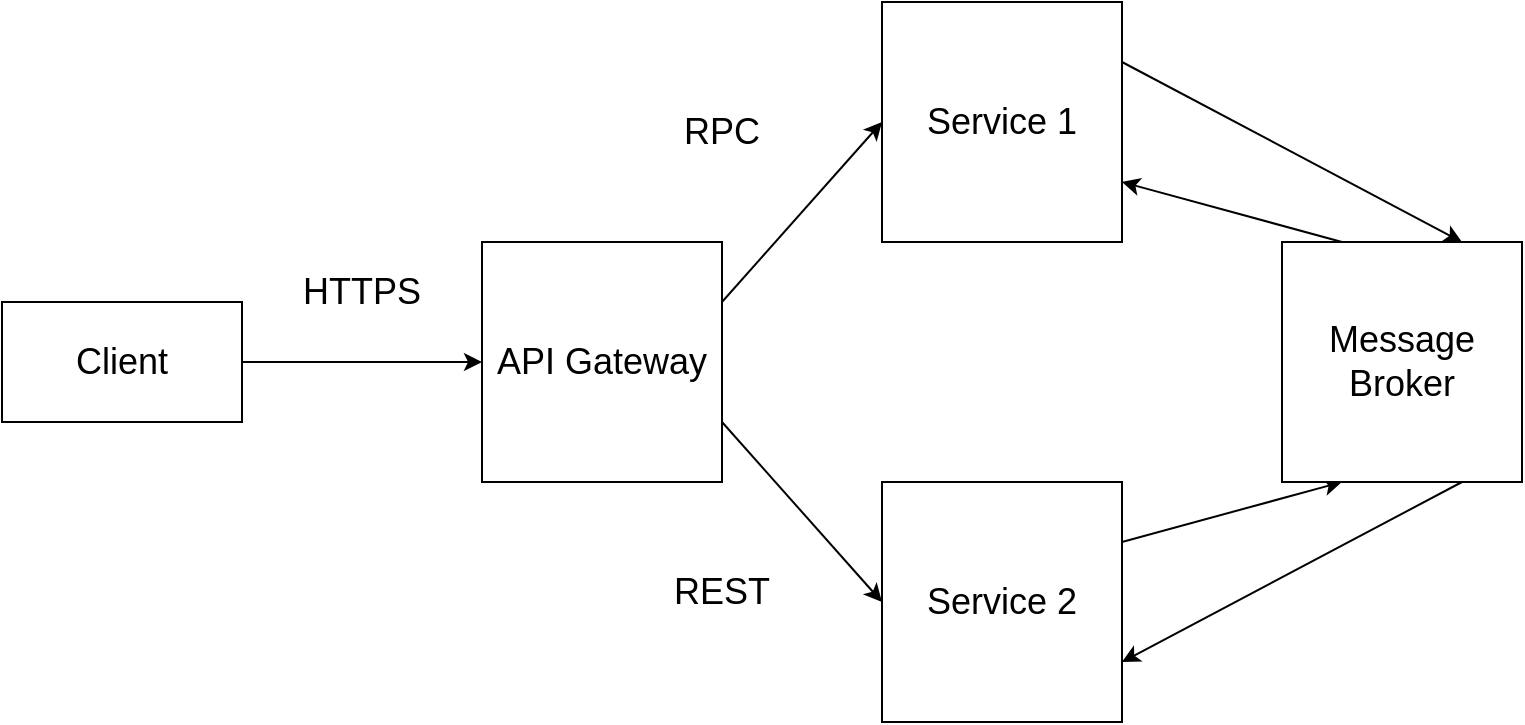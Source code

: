 <mxfile version="16.5.1" type="device"><diagram id="z-ZbXMeQyYf2Qz_-ngqd" name="Страница 1"><mxGraphModel dx="1384" dy="865" grid="1" gridSize="10" guides="1" tooltips="1" connect="1" arrows="1" fold="1" page="1" pageScale="1" pageWidth="827" pageHeight="1169" math="0" shadow="0"><root><mxCell id="0"/><mxCell id="1" parent="0"/><mxCell id="RuMGx6eDWJvBS8-Sc22A-6" style="edgeStyle=orthogonalEdgeStyle;rounded=0;orthogonalLoop=1;jettySize=auto;html=1;exitX=1;exitY=0.5;exitDx=0;exitDy=0;entryX=0;entryY=0.5;entryDx=0;entryDy=0;fontSize=18;" edge="1" parent="1" source="RuMGx6eDWJvBS8-Sc22A-2" target="RuMGx6eDWJvBS8-Sc22A-3"><mxGeometry relative="1" as="geometry"/></mxCell><mxCell id="RuMGx6eDWJvBS8-Sc22A-2" value="&lt;font style=&quot;font-size: 18px&quot;&gt;Client&lt;/font&gt;" style="rounded=0;whiteSpace=wrap;html=1;" vertex="1" parent="1"><mxGeometry x="120" y="230" width="120" height="60" as="geometry"/></mxCell><mxCell id="RuMGx6eDWJvBS8-Sc22A-7" style="rounded=0;orthogonalLoop=1;jettySize=auto;html=1;exitX=1;exitY=0.25;exitDx=0;exitDy=0;entryX=0;entryY=0.5;entryDx=0;entryDy=0;fontSize=18;" edge="1" parent="1" source="RuMGx6eDWJvBS8-Sc22A-3" target="RuMGx6eDWJvBS8-Sc22A-4"><mxGeometry relative="1" as="geometry"/></mxCell><mxCell id="RuMGx6eDWJvBS8-Sc22A-8" style="edgeStyle=none;rounded=0;orthogonalLoop=1;jettySize=auto;html=1;exitX=1;exitY=0.75;exitDx=0;exitDy=0;entryX=0;entryY=0.5;entryDx=0;entryDy=0;fontSize=18;" edge="1" parent="1" source="RuMGx6eDWJvBS8-Sc22A-3" target="RuMGx6eDWJvBS8-Sc22A-5"><mxGeometry relative="1" as="geometry"/></mxCell><mxCell id="RuMGx6eDWJvBS8-Sc22A-3" value="&lt;font style=&quot;font-size: 18px&quot;&gt;API Gateway&lt;/font&gt;" style="rounded=0;whiteSpace=wrap;html=1;" vertex="1" parent="1"><mxGeometry x="360" y="200" width="120" height="120" as="geometry"/></mxCell><mxCell id="RuMGx6eDWJvBS8-Sc22A-10" style="edgeStyle=none;rounded=0;orthogonalLoop=1;jettySize=auto;html=1;exitX=1;exitY=0.25;exitDx=0;exitDy=0;entryX=0.75;entryY=0;entryDx=0;entryDy=0;fontSize=18;" edge="1" parent="1" source="RuMGx6eDWJvBS8-Sc22A-4" target="RuMGx6eDWJvBS8-Sc22A-9"><mxGeometry relative="1" as="geometry"/></mxCell><mxCell id="RuMGx6eDWJvBS8-Sc22A-4" value="&lt;font style=&quot;font-size: 18px&quot;&gt;Service 1&lt;/font&gt;" style="rounded=0;whiteSpace=wrap;html=1;" vertex="1" parent="1"><mxGeometry x="560" y="80" width="120" height="120" as="geometry"/></mxCell><mxCell id="RuMGx6eDWJvBS8-Sc22A-12" style="edgeStyle=none;rounded=0;orthogonalLoop=1;jettySize=auto;html=1;exitX=1;exitY=0.25;exitDx=0;exitDy=0;entryX=0.25;entryY=1;entryDx=0;entryDy=0;fontSize=18;" edge="1" parent="1" source="RuMGx6eDWJvBS8-Sc22A-5" target="RuMGx6eDWJvBS8-Sc22A-9"><mxGeometry relative="1" as="geometry"/></mxCell><mxCell id="RuMGx6eDWJvBS8-Sc22A-5" value="&lt;font style=&quot;font-size: 18px&quot;&gt;Service 2&lt;/font&gt;" style="rounded=0;whiteSpace=wrap;html=1;" vertex="1" parent="1"><mxGeometry x="560" y="320" width="120" height="120" as="geometry"/></mxCell><mxCell id="RuMGx6eDWJvBS8-Sc22A-11" style="edgeStyle=none;rounded=0;orthogonalLoop=1;jettySize=auto;html=1;exitX=0.75;exitY=1;exitDx=0;exitDy=0;entryX=1;entryY=0.75;entryDx=0;entryDy=0;fontSize=18;" edge="1" parent="1" source="RuMGx6eDWJvBS8-Sc22A-9" target="RuMGx6eDWJvBS8-Sc22A-5"><mxGeometry relative="1" as="geometry"/></mxCell><mxCell id="RuMGx6eDWJvBS8-Sc22A-13" style="edgeStyle=none;rounded=0;orthogonalLoop=1;jettySize=auto;html=1;exitX=0.25;exitY=0;exitDx=0;exitDy=0;entryX=1;entryY=0.75;entryDx=0;entryDy=0;fontSize=18;" edge="1" parent="1" source="RuMGx6eDWJvBS8-Sc22A-9" target="RuMGx6eDWJvBS8-Sc22A-4"><mxGeometry relative="1" as="geometry"/></mxCell><mxCell id="RuMGx6eDWJvBS8-Sc22A-9" value="&lt;font style=&quot;font-size: 18px&quot;&gt;Message Broker&lt;/font&gt;" style="rounded=0;whiteSpace=wrap;html=1;" vertex="1" parent="1"><mxGeometry x="760" y="200" width="120" height="120" as="geometry"/></mxCell><mxCell id="RuMGx6eDWJvBS8-Sc22A-14" value="HTTPS" style="text;html=1;strokeColor=none;fillColor=none;align=center;verticalAlign=middle;whiteSpace=wrap;rounded=0;fontSize=18;" vertex="1" parent="1"><mxGeometry x="270" y="210" width="60" height="30" as="geometry"/></mxCell><mxCell id="RuMGx6eDWJvBS8-Sc22A-15" value="RPC&lt;span style=&quot;color: rgba(0 , 0 , 0 , 0) ; font-family: monospace ; font-size: 0px&quot;&gt;%3CmxGraphModel%3E%3Croot%3E%3CmxCell%20id%3D%220%22%2F%3E%3CmxCell%20id%3D%221%22%20parent%3D%220%22%2F%3E%3CmxCell%20id%3D%222%22%20value%3D%22HTTPS%22%20style%3D%22text%3Bhtml%3D1%3BstrokeColor%3Dnone%3BfillColor%3Dnone%3Balign%3Dcenter%3BverticalAlign%3Dmiddle%3BwhiteSpace%3Dwrap%3Brounded%3D0%3BfontSize%3D18%3B%22%20vertex%3D%221%22%20parent%3D%221%22%3E%3CmxGeometry%20x%3D%22270%22%20y%3D%22210%22%20width%3D%2260%22%20height%3D%2230%22%20as%3D%22geometry%22%2F%3E%3C%2FmxCell%3E%3C%2Froot%3E%3C%2FmxGraphModel%3E&lt;/span&gt;" style="text;html=1;strokeColor=none;fillColor=none;align=center;verticalAlign=middle;whiteSpace=wrap;rounded=0;fontSize=18;" vertex="1" parent="1"><mxGeometry x="450" y="130" width="60" height="30" as="geometry"/></mxCell><mxCell id="RuMGx6eDWJvBS8-Sc22A-16" value="REST" style="text;html=1;strokeColor=none;fillColor=none;align=center;verticalAlign=middle;whiteSpace=wrap;rounded=0;fontSize=18;" vertex="1" parent="1"><mxGeometry x="450" y="360" width="60" height="30" as="geometry"/></mxCell></root></mxGraphModel></diagram></mxfile>